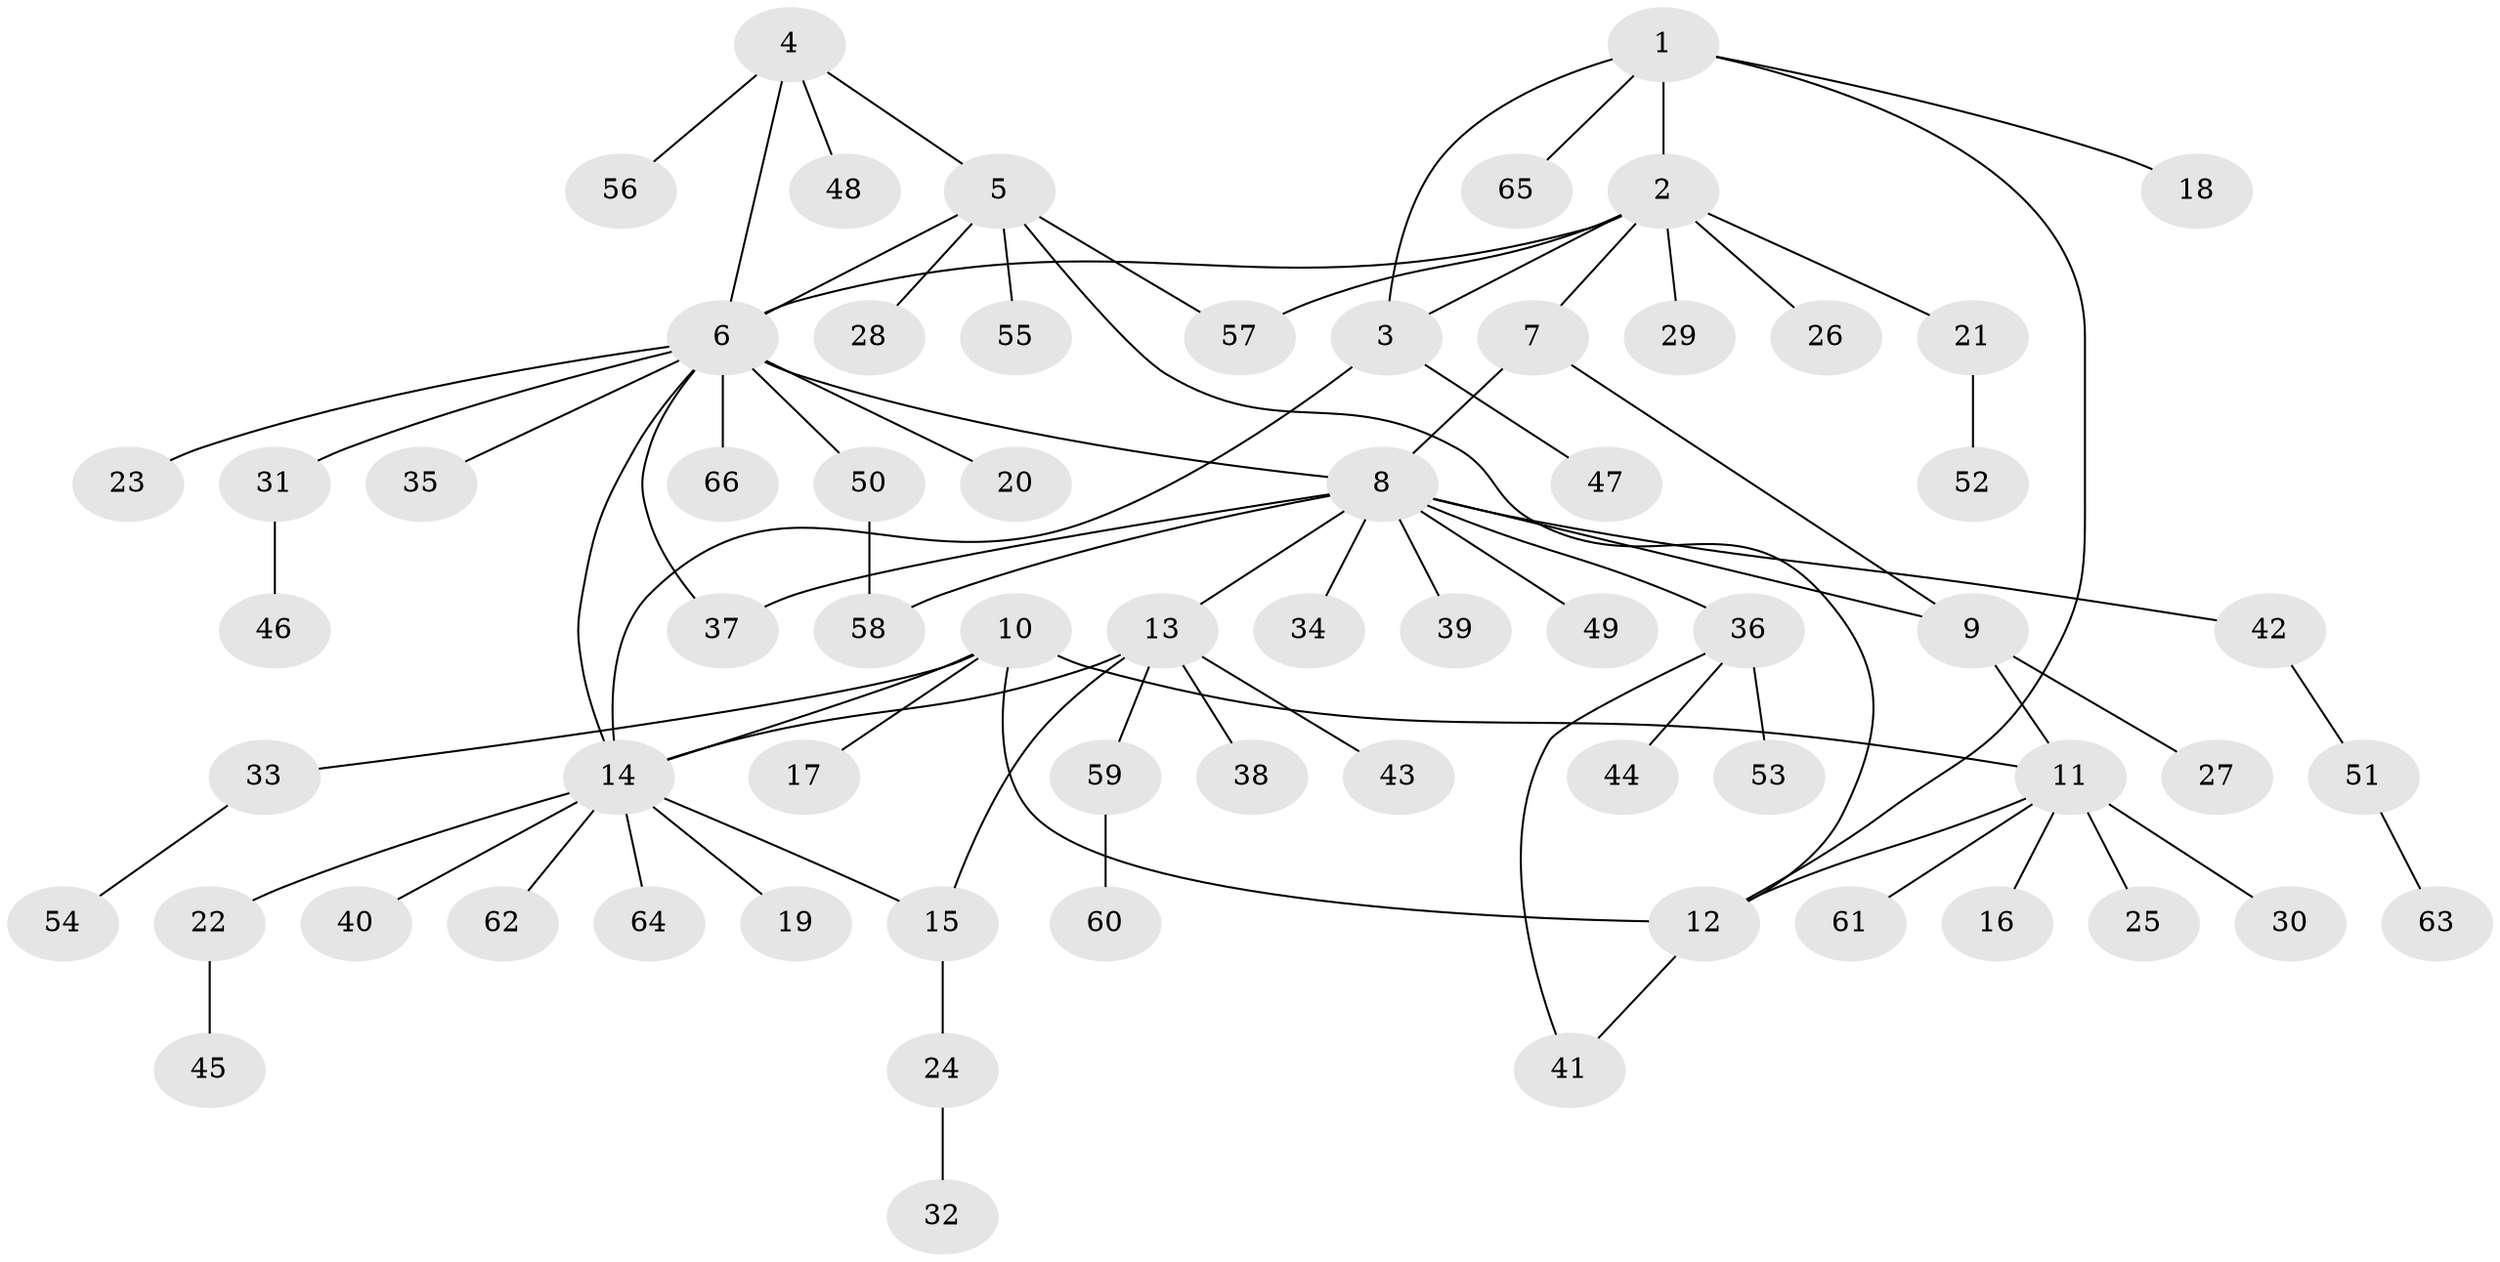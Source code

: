 // coarse degree distribution, {8: 0.02040816326530612, 7: 0.02040816326530612, 12: 0.02040816326530612, 2: 0.16326530612244897, 15: 0.02040816326530612, 11: 0.02040816326530612, 4: 0.02040816326530612, 6: 0.04081632653061224, 3: 0.04081632653061224, 1: 0.6326530612244898}
// Generated by graph-tools (version 1.1) at 2025/52/02/27/25 19:52:21]
// undirected, 66 vertices, 80 edges
graph export_dot {
graph [start="1"]
  node [color=gray90,style=filled];
  1;
  2;
  3;
  4;
  5;
  6;
  7;
  8;
  9;
  10;
  11;
  12;
  13;
  14;
  15;
  16;
  17;
  18;
  19;
  20;
  21;
  22;
  23;
  24;
  25;
  26;
  27;
  28;
  29;
  30;
  31;
  32;
  33;
  34;
  35;
  36;
  37;
  38;
  39;
  40;
  41;
  42;
  43;
  44;
  45;
  46;
  47;
  48;
  49;
  50;
  51;
  52;
  53;
  54;
  55;
  56;
  57;
  58;
  59;
  60;
  61;
  62;
  63;
  64;
  65;
  66;
  1 -- 2;
  1 -- 3;
  1 -- 12;
  1 -- 18;
  1 -- 65;
  2 -- 3;
  2 -- 6;
  2 -- 7;
  2 -- 21;
  2 -- 26;
  2 -- 29;
  2 -- 57;
  3 -- 14;
  3 -- 47;
  4 -- 5;
  4 -- 6;
  4 -- 48;
  4 -- 56;
  5 -- 6;
  5 -- 12;
  5 -- 28;
  5 -- 55;
  5 -- 57;
  6 -- 8;
  6 -- 14;
  6 -- 20;
  6 -- 23;
  6 -- 31;
  6 -- 35;
  6 -- 37;
  6 -- 50;
  6 -- 66;
  7 -- 8;
  7 -- 9;
  8 -- 9;
  8 -- 13;
  8 -- 34;
  8 -- 36;
  8 -- 37;
  8 -- 39;
  8 -- 42;
  8 -- 49;
  8 -- 58;
  9 -- 11;
  9 -- 27;
  10 -- 11;
  10 -- 12;
  10 -- 14;
  10 -- 17;
  10 -- 33;
  11 -- 12;
  11 -- 16;
  11 -- 25;
  11 -- 30;
  11 -- 61;
  12 -- 41;
  13 -- 14;
  13 -- 15;
  13 -- 38;
  13 -- 43;
  13 -- 59;
  14 -- 15;
  14 -- 19;
  14 -- 22;
  14 -- 40;
  14 -- 62;
  14 -- 64;
  15 -- 24;
  21 -- 52;
  22 -- 45;
  24 -- 32;
  31 -- 46;
  33 -- 54;
  36 -- 41;
  36 -- 44;
  36 -- 53;
  42 -- 51;
  50 -- 58;
  51 -- 63;
  59 -- 60;
}
